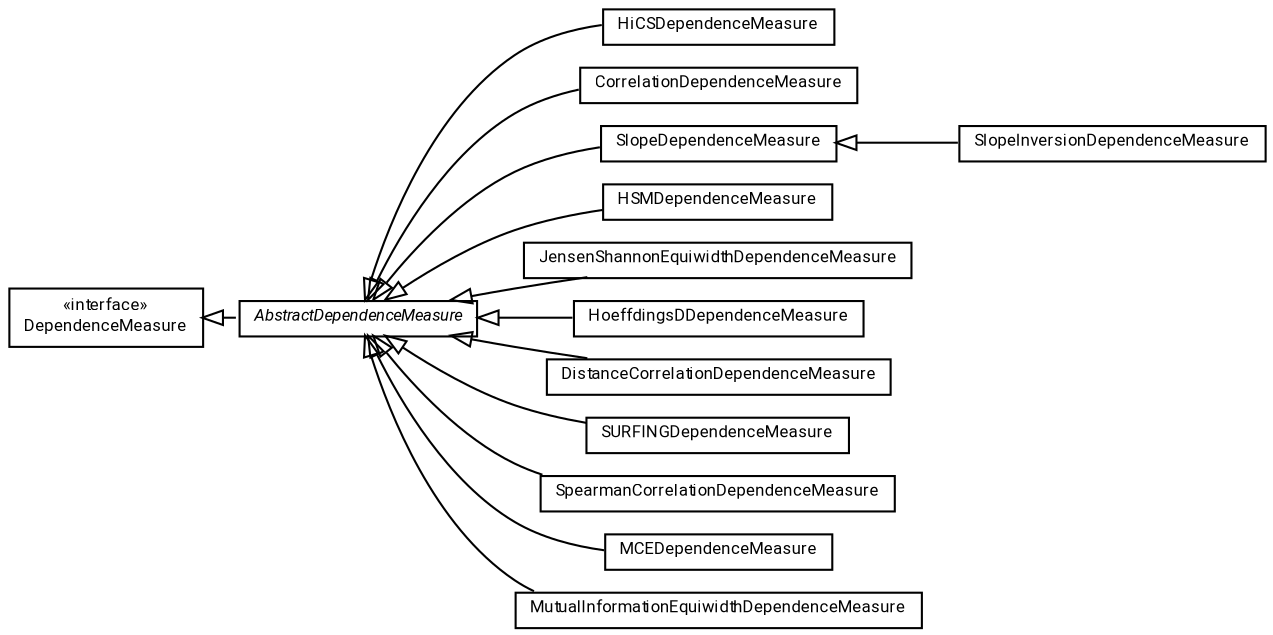 #!/usr/local/bin/dot
#
# Class diagram 
# Generated by UMLGraph version R5_7_2-60-g0e99a6 (http://www.spinellis.gr/umlgraph/)
#

digraph G {
	graph [fontnames="svg"]
	edge [fontname="Roboto",fontsize=7,labelfontname="Roboto",labelfontsize=7,color="black"];
	node [fontname="Roboto",fontcolor="black",fontsize=8,shape=plaintext,margin=0,width=0,height=0];
	nodesep=0.15;
	ranksep=0.25;
	rankdir=LR;
	// de.lmu.ifi.dbs.elki.math.statistics.dependence.HiCSDependenceMeasure
	c12812 [label=<<table title="de.lmu.ifi.dbs.elki.math.statistics.dependence.HiCSDependenceMeasure" border="0" cellborder="1" cellspacing="0" cellpadding="2" href="HiCSDependenceMeasure.html" target="_parent">
		<tr><td><table border="0" cellspacing="0" cellpadding="1">
		<tr><td align="center" balign="center"> <font face="Roboto">HiCSDependenceMeasure</font> </td></tr>
		</table></td></tr>
		</table>>, URL="HiCSDependenceMeasure.html"];
	// de.lmu.ifi.dbs.elki.math.statistics.dependence.SlopeInversionDependenceMeasure
	c14426 [label=<<table title="de.lmu.ifi.dbs.elki.math.statistics.dependence.SlopeInversionDependenceMeasure" border="0" cellborder="1" cellspacing="0" cellpadding="2" href="SlopeInversionDependenceMeasure.html" target="_parent">
		<tr><td><table border="0" cellspacing="0" cellpadding="1">
		<tr><td align="center" balign="center"> <font face="Roboto">SlopeInversionDependenceMeasure</font> </td></tr>
		</table></td></tr>
		</table>>, URL="SlopeInversionDependenceMeasure.html"];
	// de.lmu.ifi.dbs.elki.math.statistics.dependence.DependenceMeasure
	c14428 [label=<<table title="de.lmu.ifi.dbs.elki.math.statistics.dependence.DependenceMeasure" border="0" cellborder="1" cellspacing="0" cellpadding="2" href="DependenceMeasure.html" target="_parent">
		<tr><td><table border="0" cellspacing="0" cellpadding="1">
		<tr><td align="center" balign="center"> &#171;interface&#187; </td></tr>
		<tr><td align="center" balign="center"> <font face="Roboto">DependenceMeasure</font> </td></tr>
		</table></td></tr>
		</table>>, URL="DependenceMeasure.html"];
	// de.lmu.ifi.dbs.elki.math.statistics.dependence.CorrelationDependenceMeasure
	c14429 [label=<<table title="de.lmu.ifi.dbs.elki.math.statistics.dependence.CorrelationDependenceMeasure" border="0" cellborder="1" cellspacing="0" cellpadding="2" href="CorrelationDependenceMeasure.html" target="_parent">
		<tr><td><table border="0" cellspacing="0" cellpadding="1">
		<tr><td align="center" balign="center"> <font face="Roboto">CorrelationDependenceMeasure</font> </td></tr>
		</table></td></tr>
		</table>>, URL="CorrelationDependenceMeasure.html"];
	// de.lmu.ifi.dbs.elki.math.statistics.dependence.SlopeDependenceMeasure
	c14431 [label=<<table title="de.lmu.ifi.dbs.elki.math.statistics.dependence.SlopeDependenceMeasure" border="0" cellborder="1" cellspacing="0" cellpadding="2" href="SlopeDependenceMeasure.html" target="_parent">
		<tr><td><table border="0" cellspacing="0" cellpadding="1">
		<tr><td align="center" balign="center"> <font face="Roboto">SlopeDependenceMeasure</font> </td></tr>
		</table></td></tr>
		</table>>, URL="SlopeDependenceMeasure.html"];
	// de.lmu.ifi.dbs.elki.math.statistics.dependence.HSMDependenceMeasure
	c14433 [label=<<table title="de.lmu.ifi.dbs.elki.math.statistics.dependence.HSMDependenceMeasure" border="0" cellborder="1" cellspacing="0" cellpadding="2" href="HSMDependenceMeasure.html" target="_parent">
		<tr><td><table border="0" cellspacing="0" cellpadding="1">
		<tr><td align="center" balign="center"> <font face="Roboto">HSMDependenceMeasure</font> </td></tr>
		</table></td></tr>
		</table>>, URL="HSMDependenceMeasure.html"];
	// de.lmu.ifi.dbs.elki.math.statistics.dependence.JensenShannonEquiwidthDependenceMeasure
	c14435 [label=<<table title="de.lmu.ifi.dbs.elki.math.statistics.dependence.JensenShannonEquiwidthDependenceMeasure" border="0" cellborder="1" cellspacing="0" cellpadding="2" href="JensenShannonEquiwidthDependenceMeasure.html" target="_parent">
		<tr><td><table border="0" cellspacing="0" cellpadding="1">
		<tr><td align="center" balign="center"> <font face="Roboto">JensenShannonEquiwidthDependenceMeasure</font> </td></tr>
		</table></td></tr>
		</table>>, URL="JensenShannonEquiwidthDependenceMeasure.html"];
	// de.lmu.ifi.dbs.elki.math.statistics.dependence.HoeffdingsDDependenceMeasure
	c14437 [label=<<table title="de.lmu.ifi.dbs.elki.math.statistics.dependence.HoeffdingsDDependenceMeasure" border="0" cellborder="1" cellspacing="0" cellpadding="2" href="HoeffdingsDDependenceMeasure.html" target="_parent">
		<tr><td><table border="0" cellspacing="0" cellpadding="1">
		<tr><td align="center" balign="center"> <font face="Roboto">HoeffdingsDDependenceMeasure</font> </td></tr>
		</table></td></tr>
		</table>>, URL="HoeffdingsDDependenceMeasure.html"];
	// de.lmu.ifi.dbs.elki.math.statistics.dependence.DistanceCorrelationDependenceMeasure
	c14439 [label=<<table title="de.lmu.ifi.dbs.elki.math.statistics.dependence.DistanceCorrelationDependenceMeasure" border="0" cellborder="1" cellspacing="0" cellpadding="2" href="DistanceCorrelationDependenceMeasure.html" target="_parent">
		<tr><td><table border="0" cellspacing="0" cellpadding="1">
		<tr><td align="center" balign="center"> <font face="Roboto">DistanceCorrelationDependenceMeasure</font> </td></tr>
		</table></td></tr>
		</table>>, URL="DistanceCorrelationDependenceMeasure.html"];
	// de.lmu.ifi.dbs.elki.math.statistics.dependence.AbstractDependenceMeasure
	c14441 [label=<<table title="de.lmu.ifi.dbs.elki.math.statistics.dependence.AbstractDependenceMeasure" border="0" cellborder="1" cellspacing="0" cellpadding="2" href="AbstractDependenceMeasure.html" target="_parent">
		<tr><td><table border="0" cellspacing="0" cellpadding="1">
		<tr><td align="center" balign="center"> <font face="Roboto"><i>AbstractDependenceMeasure</i></font> </td></tr>
		</table></td></tr>
		</table>>, URL="AbstractDependenceMeasure.html"];
	// de.lmu.ifi.dbs.elki.math.statistics.dependence.SURFINGDependenceMeasure
	c14442 [label=<<table title="de.lmu.ifi.dbs.elki.math.statistics.dependence.SURFINGDependenceMeasure" border="0" cellborder="1" cellspacing="0" cellpadding="2" href="SURFINGDependenceMeasure.html" target="_parent">
		<tr><td><table border="0" cellspacing="0" cellpadding="1">
		<tr><td align="center" balign="center"> <font face="Roboto">SURFINGDependenceMeasure</font> </td></tr>
		</table></td></tr>
		</table>>, URL="SURFINGDependenceMeasure.html"];
	// de.lmu.ifi.dbs.elki.math.statistics.dependence.SpearmanCorrelationDependenceMeasure
	c14444 [label=<<table title="de.lmu.ifi.dbs.elki.math.statistics.dependence.SpearmanCorrelationDependenceMeasure" border="0" cellborder="1" cellspacing="0" cellpadding="2" href="SpearmanCorrelationDependenceMeasure.html" target="_parent">
		<tr><td><table border="0" cellspacing="0" cellpadding="1">
		<tr><td align="center" balign="center"> <font face="Roboto">SpearmanCorrelationDependenceMeasure</font> </td></tr>
		</table></td></tr>
		</table>>, URL="SpearmanCorrelationDependenceMeasure.html"];
	// de.lmu.ifi.dbs.elki.math.statistics.dependence.MCEDependenceMeasure
	c14446 [label=<<table title="de.lmu.ifi.dbs.elki.math.statistics.dependence.MCEDependenceMeasure" border="0" cellborder="1" cellspacing="0" cellpadding="2" href="MCEDependenceMeasure.html" target="_parent">
		<tr><td><table border="0" cellspacing="0" cellpadding="1">
		<tr><td align="center" balign="center"> <font face="Roboto">MCEDependenceMeasure</font> </td></tr>
		</table></td></tr>
		</table>>, URL="MCEDependenceMeasure.html"];
	// de.lmu.ifi.dbs.elki.math.statistics.dependence.MutualInformationEquiwidthDependenceMeasure
	c14448 [label=<<table title="de.lmu.ifi.dbs.elki.math.statistics.dependence.MutualInformationEquiwidthDependenceMeasure" border="0" cellborder="1" cellspacing="0" cellpadding="2" href="MutualInformationEquiwidthDependenceMeasure.html" target="_parent">
		<tr><td><table border="0" cellspacing="0" cellpadding="1">
		<tr><td align="center" balign="center"> <font face="Roboto">MutualInformationEquiwidthDependenceMeasure</font> </td></tr>
		</table></td></tr>
		</table>>, URL="MutualInformationEquiwidthDependenceMeasure.html"];
	// de.lmu.ifi.dbs.elki.math.statistics.dependence.HiCSDependenceMeasure extends de.lmu.ifi.dbs.elki.math.statistics.dependence.AbstractDependenceMeasure
	c14441 -> c12812 [arrowtail=empty,dir=back,weight=10];
	// de.lmu.ifi.dbs.elki.math.statistics.dependence.SlopeInversionDependenceMeasure extends de.lmu.ifi.dbs.elki.math.statistics.dependence.SlopeDependenceMeasure
	c14431 -> c14426 [arrowtail=empty,dir=back,weight=10];
	// de.lmu.ifi.dbs.elki.math.statistics.dependence.CorrelationDependenceMeasure extends de.lmu.ifi.dbs.elki.math.statistics.dependence.AbstractDependenceMeasure
	c14441 -> c14429 [arrowtail=empty,dir=back,weight=10];
	// de.lmu.ifi.dbs.elki.math.statistics.dependence.SlopeDependenceMeasure extends de.lmu.ifi.dbs.elki.math.statistics.dependence.AbstractDependenceMeasure
	c14441 -> c14431 [arrowtail=empty,dir=back,weight=10];
	// de.lmu.ifi.dbs.elki.math.statistics.dependence.HSMDependenceMeasure extends de.lmu.ifi.dbs.elki.math.statistics.dependence.AbstractDependenceMeasure
	c14441 -> c14433 [arrowtail=empty,dir=back,weight=10];
	// de.lmu.ifi.dbs.elki.math.statistics.dependence.JensenShannonEquiwidthDependenceMeasure extends de.lmu.ifi.dbs.elki.math.statistics.dependence.AbstractDependenceMeasure
	c14441 -> c14435 [arrowtail=empty,dir=back,weight=10];
	// de.lmu.ifi.dbs.elki.math.statistics.dependence.HoeffdingsDDependenceMeasure extends de.lmu.ifi.dbs.elki.math.statistics.dependence.AbstractDependenceMeasure
	c14441 -> c14437 [arrowtail=empty,dir=back,weight=10];
	// de.lmu.ifi.dbs.elki.math.statistics.dependence.DistanceCorrelationDependenceMeasure extends de.lmu.ifi.dbs.elki.math.statistics.dependence.AbstractDependenceMeasure
	c14441 -> c14439 [arrowtail=empty,dir=back,weight=10];
	// de.lmu.ifi.dbs.elki.math.statistics.dependence.AbstractDependenceMeasure implements de.lmu.ifi.dbs.elki.math.statistics.dependence.DependenceMeasure
	c14428 -> c14441 [arrowtail=empty,style=dashed,dir=back,weight=9];
	// de.lmu.ifi.dbs.elki.math.statistics.dependence.SURFINGDependenceMeasure extends de.lmu.ifi.dbs.elki.math.statistics.dependence.AbstractDependenceMeasure
	c14441 -> c14442 [arrowtail=empty,dir=back,weight=10];
	// de.lmu.ifi.dbs.elki.math.statistics.dependence.SpearmanCorrelationDependenceMeasure extends de.lmu.ifi.dbs.elki.math.statistics.dependence.AbstractDependenceMeasure
	c14441 -> c14444 [arrowtail=empty,dir=back,weight=10];
	// de.lmu.ifi.dbs.elki.math.statistics.dependence.MCEDependenceMeasure extends de.lmu.ifi.dbs.elki.math.statistics.dependence.AbstractDependenceMeasure
	c14441 -> c14446 [arrowtail=empty,dir=back,weight=10];
	// de.lmu.ifi.dbs.elki.math.statistics.dependence.MutualInformationEquiwidthDependenceMeasure extends de.lmu.ifi.dbs.elki.math.statistics.dependence.AbstractDependenceMeasure
	c14441 -> c14448 [arrowtail=empty,dir=back,weight=10];
}

